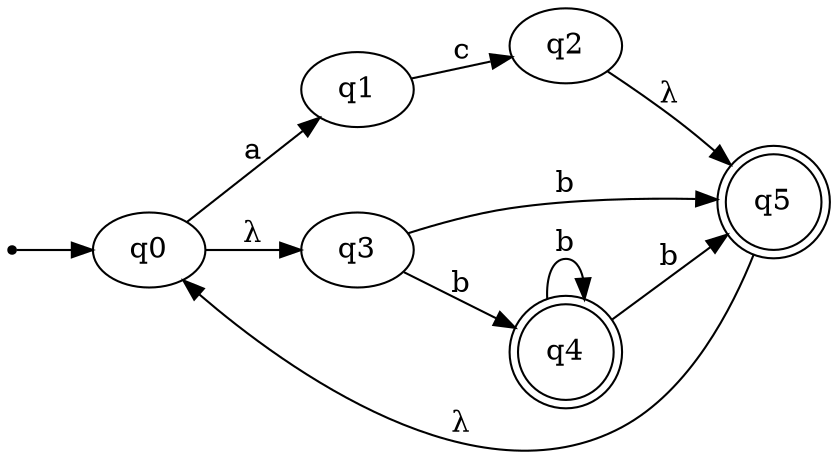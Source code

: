 digraph {

rankdir=LR;
inic[shape=point];

inic->q0;

q0->q1 [label="a"];
q0->q3 [label="λ"];
q1->q2 [label="c"];
q2->q5 [label="λ"];
q3->q4 [label="b"];
q4->q4 [label="b"];
q3->q5 [label="b"];
q4->q5 [label="b"];
q5->q0 [label="λ"];


q4[shape=doublecircle];
q5[shape=doublecircle];
}
